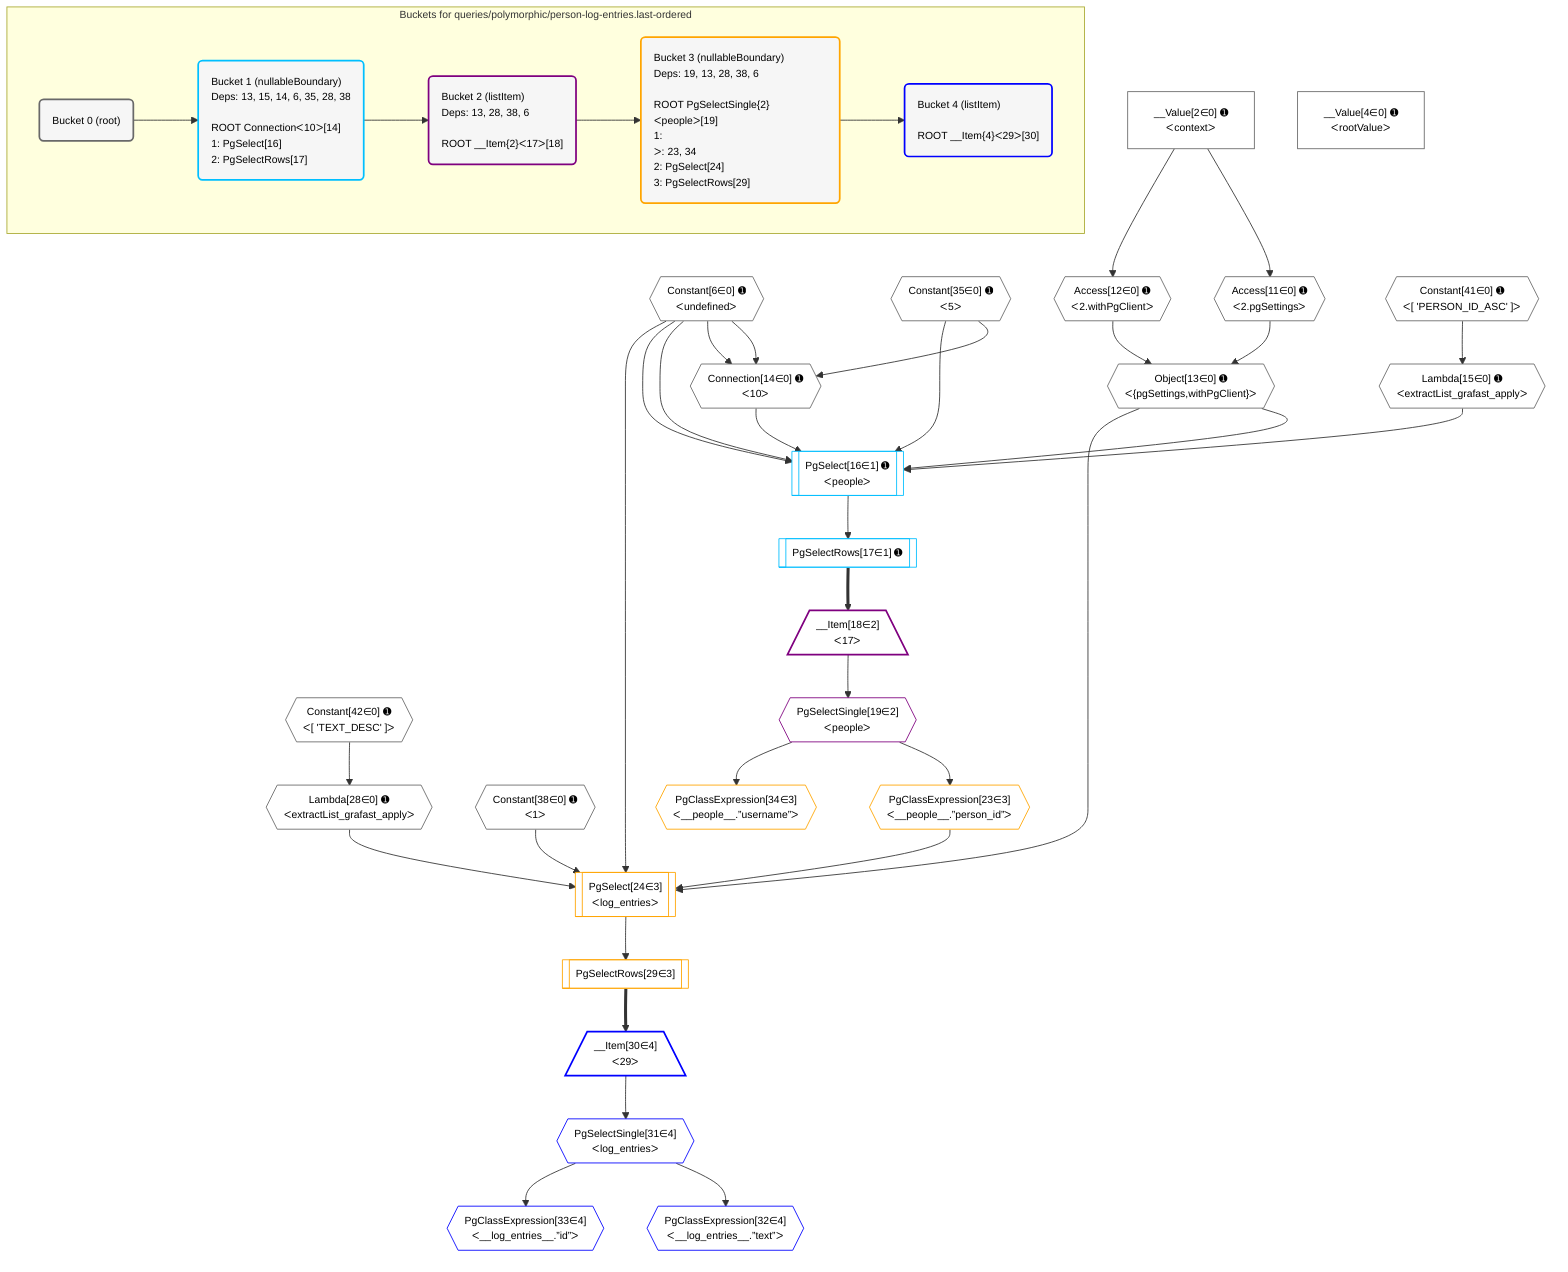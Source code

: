 %%{init: {'themeVariables': { 'fontSize': '12px'}}}%%
graph TD
    classDef path fill:#eee,stroke:#000,color:#000
    classDef plan fill:#fff,stroke-width:1px,color:#000
    classDef itemplan fill:#fff,stroke-width:2px,color:#000
    classDef unbatchedplan fill:#dff,stroke-width:1px,color:#000
    classDef sideeffectplan fill:#fcc,stroke-width:2px,color:#000
    classDef bucket fill:#f6f6f6,color:#000,stroke-width:2px,text-align:left


    %% plan dependencies
    Connection14{{"Connection[14∈0] ➊<br />ᐸ10ᐳ"}}:::plan
    Constant6{{"Constant[6∈0] ➊<br />ᐸundefinedᐳ"}}:::plan
    Constant35{{"Constant[35∈0] ➊<br />ᐸ5ᐳ"}}:::plan
    Constant6 & Constant35 & Constant6 --> Connection14
    Object13{{"Object[13∈0] ➊<br />ᐸ{pgSettings,withPgClient}ᐳ"}}:::plan
    Access11{{"Access[11∈0] ➊<br />ᐸ2.pgSettingsᐳ"}}:::plan
    Access12{{"Access[12∈0] ➊<br />ᐸ2.withPgClientᐳ"}}:::plan
    Access11 & Access12 --> Object13
    __Value2["__Value[2∈0] ➊<br />ᐸcontextᐳ"]:::plan
    __Value2 --> Access11
    __Value2 --> Access12
    Lambda15{{"Lambda[15∈0] ➊<br />ᐸextractList_grafast_applyᐳ"}}:::plan
    Constant41{{"Constant[41∈0] ➊<br />ᐸ[ 'PERSON_ID_ASC' ]ᐳ"}}:::plan
    Constant41 --> Lambda15
    Lambda28{{"Lambda[28∈0] ➊<br />ᐸextractList_grafast_applyᐳ"}}:::plan
    Constant42{{"Constant[42∈0] ➊<br />ᐸ[ 'TEXT_DESC' ]ᐳ"}}:::plan
    Constant42 --> Lambda28
    __Value4["__Value[4∈0] ➊<br />ᐸrootValueᐳ"]:::plan
    Constant38{{"Constant[38∈0] ➊<br />ᐸ1ᐳ"}}:::plan
    PgSelect16[["PgSelect[16∈1] ➊<br />ᐸpeopleᐳ"]]:::plan
    Object13 & Lambda15 & Connection14 & Constant6 & Constant35 & Constant6 --> PgSelect16
    PgSelectRows17[["PgSelectRows[17∈1] ➊"]]:::plan
    PgSelect16 --> PgSelectRows17
    __Item18[/"__Item[18∈2]<br />ᐸ17ᐳ"\]:::itemplan
    PgSelectRows17 ==> __Item18
    PgSelectSingle19{{"PgSelectSingle[19∈2]<br />ᐸpeopleᐳ"}}:::plan
    __Item18 --> PgSelectSingle19
    PgSelect24[["PgSelect[24∈3]<br />ᐸlog_entriesᐳ"]]:::plan
    PgClassExpression23{{"PgClassExpression[23∈3]<br />ᐸ__people__.”person_id”ᐳ"}}:::plan
    Object13 & PgClassExpression23 & Lambda28 & Constant38 & Constant6 --> PgSelect24
    PgSelectSingle19 --> PgClassExpression23
    PgSelectRows29[["PgSelectRows[29∈3]"]]:::plan
    PgSelect24 --> PgSelectRows29
    PgClassExpression34{{"PgClassExpression[34∈3]<br />ᐸ__people__.”username”ᐳ"}}:::plan
    PgSelectSingle19 --> PgClassExpression34
    __Item30[/"__Item[30∈4]<br />ᐸ29ᐳ"\]:::itemplan
    PgSelectRows29 ==> __Item30
    PgSelectSingle31{{"PgSelectSingle[31∈4]<br />ᐸlog_entriesᐳ"}}:::plan
    __Item30 --> PgSelectSingle31
    PgClassExpression32{{"PgClassExpression[32∈4]<br />ᐸ__log_entries__.”text”ᐳ"}}:::plan
    PgSelectSingle31 --> PgClassExpression32
    PgClassExpression33{{"PgClassExpression[33∈4]<br />ᐸ__log_entries__.”id”ᐳ"}}:::plan
    PgSelectSingle31 --> PgClassExpression33

    %% define steps

    subgraph "Buckets for queries/polymorphic/person-log-entries.last-ordered"
    Bucket0("Bucket 0 (root)"):::bucket
    classDef bucket0 stroke:#696969
    class Bucket0,__Value2,__Value4,Constant6,Access11,Access12,Object13,Connection14,Lambda15,Lambda28,Constant35,Constant38,Constant41,Constant42 bucket0
    Bucket1("Bucket 1 (nullableBoundary)<br />Deps: 13, 15, 14, 6, 35, 28, 38<br /><br />ROOT Connectionᐸ10ᐳ[14]<br />1: PgSelect[16]<br />2: PgSelectRows[17]"):::bucket
    classDef bucket1 stroke:#00bfff
    class Bucket1,PgSelect16,PgSelectRows17 bucket1
    Bucket2("Bucket 2 (listItem)<br />Deps: 13, 28, 38, 6<br /><br />ROOT __Item{2}ᐸ17ᐳ[18]"):::bucket
    classDef bucket2 stroke:#7f007f
    class Bucket2,__Item18,PgSelectSingle19 bucket2
    Bucket3("Bucket 3 (nullableBoundary)<br />Deps: 19, 13, 28, 38, 6<br /><br />ROOT PgSelectSingle{2}ᐸpeopleᐳ[19]<br />1: <br />ᐳ: 23, 34<br />2: PgSelect[24]<br />3: PgSelectRows[29]"):::bucket
    classDef bucket3 stroke:#ffa500
    class Bucket3,PgClassExpression23,PgSelect24,PgSelectRows29,PgClassExpression34 bucket3
    Bucket4("Bucket 4 (listItem)<br /><br />ROOT __Item{4}ᐸ29ᐳ[30]"):::bucket
    classDef bucket4 stroke:#0000ff
    class Bucket4,__Item30,PgSelectSingle31,PgClassExpression32,PgClassExpression33 bucket4
    Bucket0 --> Bucket1
    Bucket1 --> Bucket2
    Bucket2 --> Bucket3
    Bucket3 --> Bucket4
    end